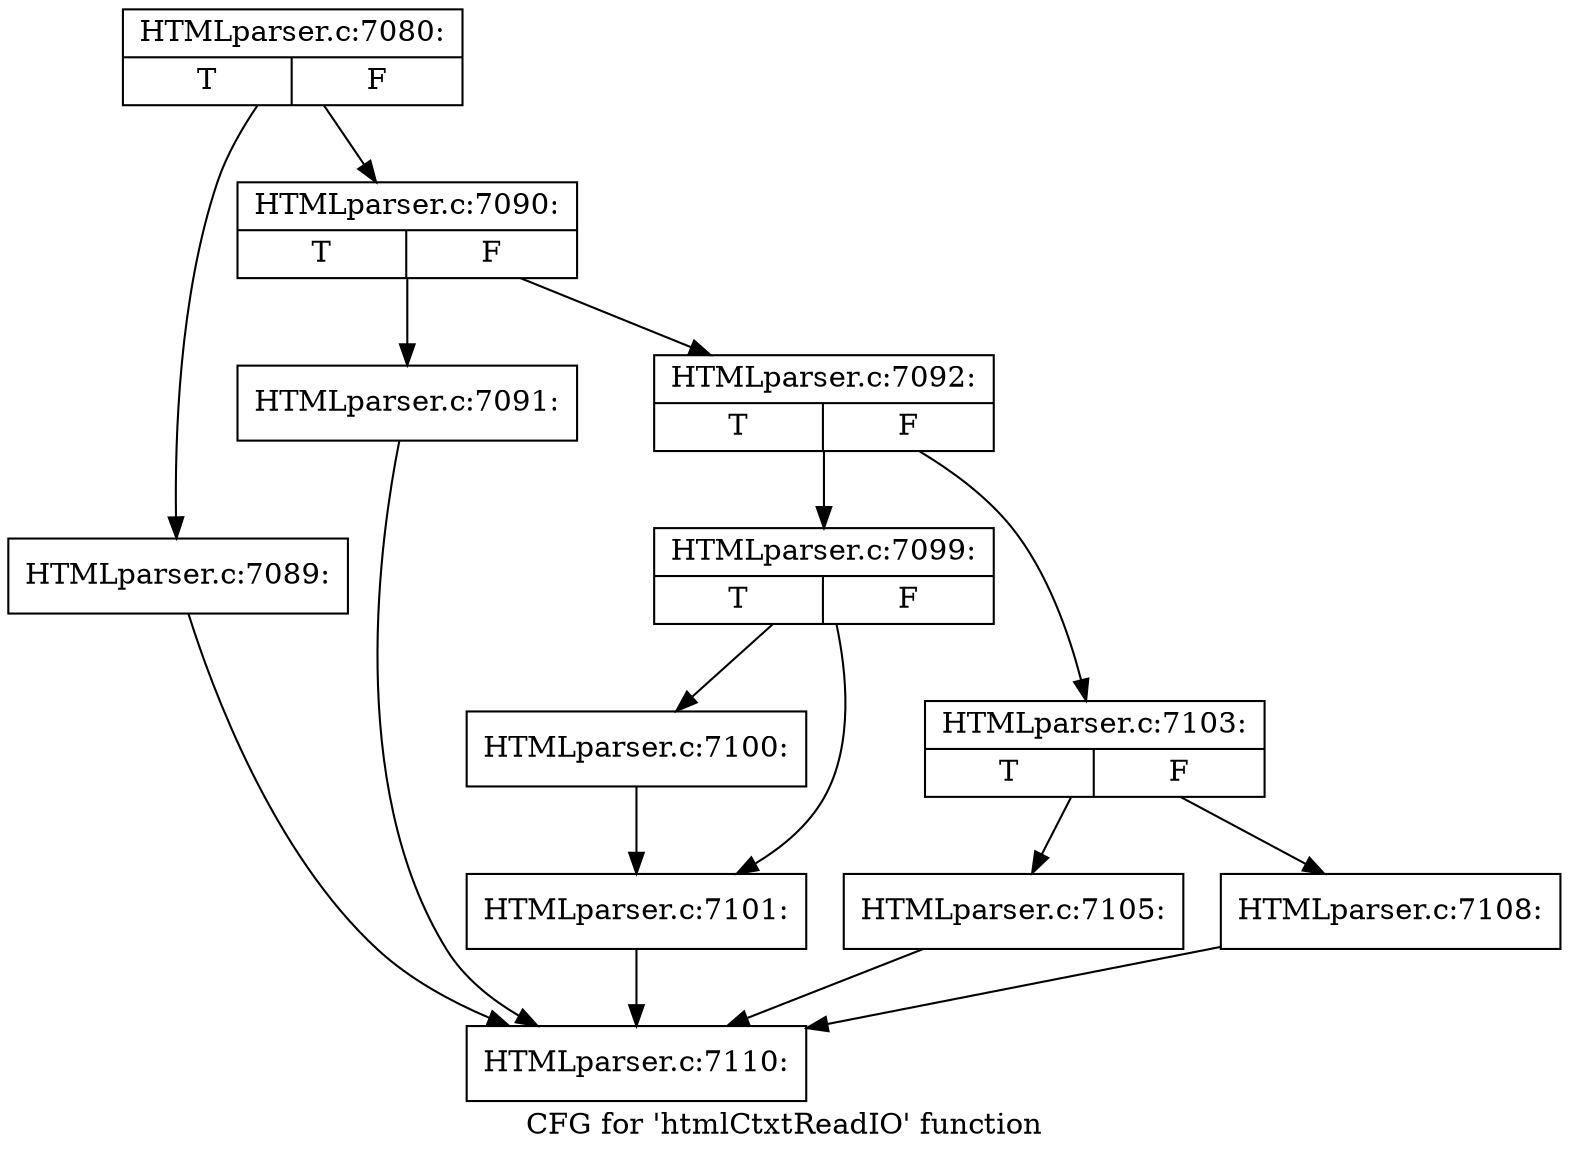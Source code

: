 digraph "CFG for 'htmlCtxtReadIO' function" {
	label="CFG for 'htmlCtxtReadIO' function";

	Node0x456df80 [shape=record,label="{HTMLparser.c:7080:|{<s0>T|<s1>F}}"];
	Node0x456df80 -> Node0x45734d0;
	Node0x456df80 -> Node0x4573520;
	Node0x45734d0 [shape=record,label="{HTMLparser.c:7089:}"];
	Node0x45734d0 -> Node0x456db40;
	Node0x4573520 [shape=record,label="{HTMLparser.c:7090:|{<s0>T|<s1>F}}"];
	Node0x4573520 -> Node0x45739f0;
	Node0x4573520 -> Node0x4573a40;
	Node0x45739f0 [shape=record,label="{HTMLparser.c:7091:}"];
	Node0x45739f0 -> Node0x456db40;
	Node0x4573a40 [shape=record,label="{HTMLparser.c:7092:|{<s0>T|<s1>F}}"];
	Node0x4573a40 -> Node0x45743e0;
	Node0x4573a40 -> Node0x4574430;
	Node0x45743e0 [shape=record,label="{HTMLparser.c:7099:|{<s0>T|<s1>F}}"];
	Node0x45743e0 -> Node0x4574860;
	Node0x45743e0 -> Node0x45748b0;
	Node0x4574860 [shape=record,label="{HTMLparser.c:7100:}"];
	Node0x4574860 -> Node0x45748b0;
	Node0x45748b0 [shape=record,label="{HTMLparser.c:7101:}"];
	Node0x45748b0 -> Node0x456db40;
	Node0x4574430 [shape=record,label="{HTMLparser.c:7103:|{<s0>T|<s1>F}}"];
	Node0x4574430 -> Node0x4575270;
	Node0x4574430 -> Node0x45752c0;
	Node0x4575270 [shape=record,label="{HTMLparser.c:7105:}"];
	Node0x4575270 -> Node0x456db40;
	Node0x45752c0 [shape=record,label="{HTMLparser.c:7108:}"];
	Node0x45752c0 -> Node0x456db40;
	Node0x456db40 [shape=record,label="{HTMLparser.c:7110:}"];
}

